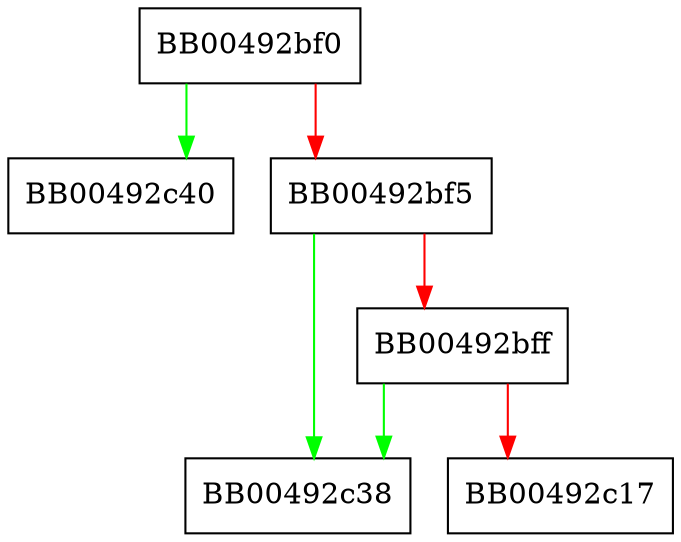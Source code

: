 digraph SSL_free_buffers {
  node [shape="box"];
  graph [splines=ortho];
  BB00492bf0 -> BB00492c40 [color="green"];
  BB00492bf0 -> BB00492bf5 [color="red"];
  BB00492bf5 -> BB00492c38 [color="green"];
  BB00492bf5 -> BB00492bff [color="red"];
  BB00492bff -> BB00492c38 [color="green"];
  BB00492bff -> BB00492c17 [color="red"];
}